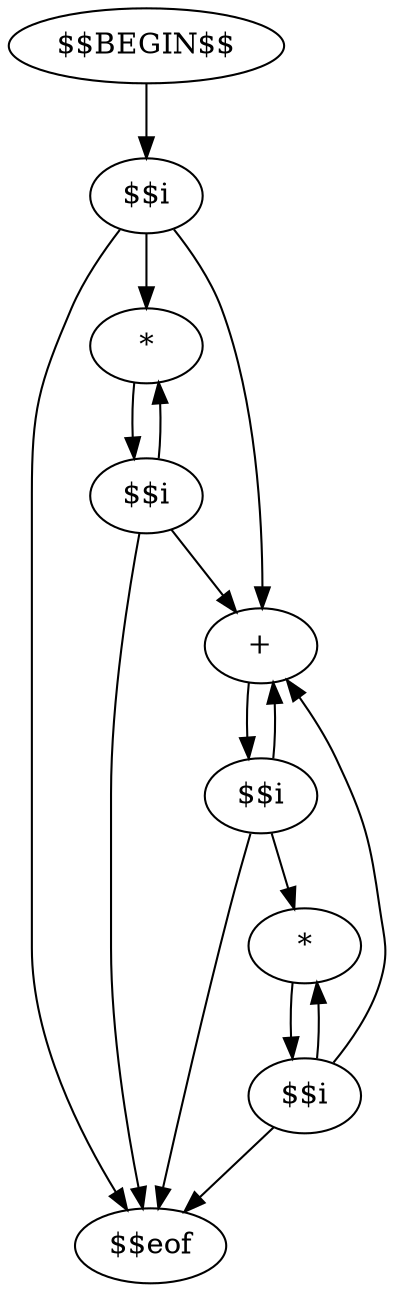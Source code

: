 /*
Four Rules Test
 3 + 4 $$eof
 3 * 4 $$eof
 3 - 4 $$eof
 3 4 $$eof
Left Recursion Test (should fail to work as desired)
WARNING: Grammar has left-recursion.
 $$i $$eof
Right Recursion Test (infinite space, so cut-off required)
 $$i * $$i * $$i * $$i [SNIP]
 $$i * $$i * $$i + $$i [SNIP]
 $$i * $$i * $$i $$eof
 $$i * $$i + $$i * $$i [SNIP]
 $$i * $$i + $$i + $$i [SNIP]
 $$i * $$i + $$i $$eof
 $$i * $$i $$eof
 $$i + $$i * $$i * $$i [SNIP]
 $$i + $$i * $$i + $$i [SNIP]
 $$i + $$i * $$i $$eof
 $$i + $$i + $$i * $$i [SNIP]
 $$i + $$i + $$i + $$i [SNIP]
 $$i + $$i + $$i $$eof
 $$i + $$i $$eof
 $$i $$eof
*/
strict digraph _GRAPH_NAME {
edge [arrowhead=normal];
n0 [label="$$BEGIN$$"];
n0 -> n1;
n8 [label="$$eof"];
n1 [label="$$i"];
n1 -> n2;
n1 -> n4;
n1 -> n8;
n3 [label="$$i"];
n3 -> n2;
n3 -> n4;
n3 -> n8;
n5 [label="$$i"];
n5 -> n6;
n5 -> n4;
n5 -> n8;
n7 [label="$$i"];
n7 -> n6;
n7 -> n4;
n7 -> n8;
n2 [label="*"];
n2 -> n3;
n6 [label="*"];
n6 -> n7;
n4 [label="+"];
n4 -> n5;
}
